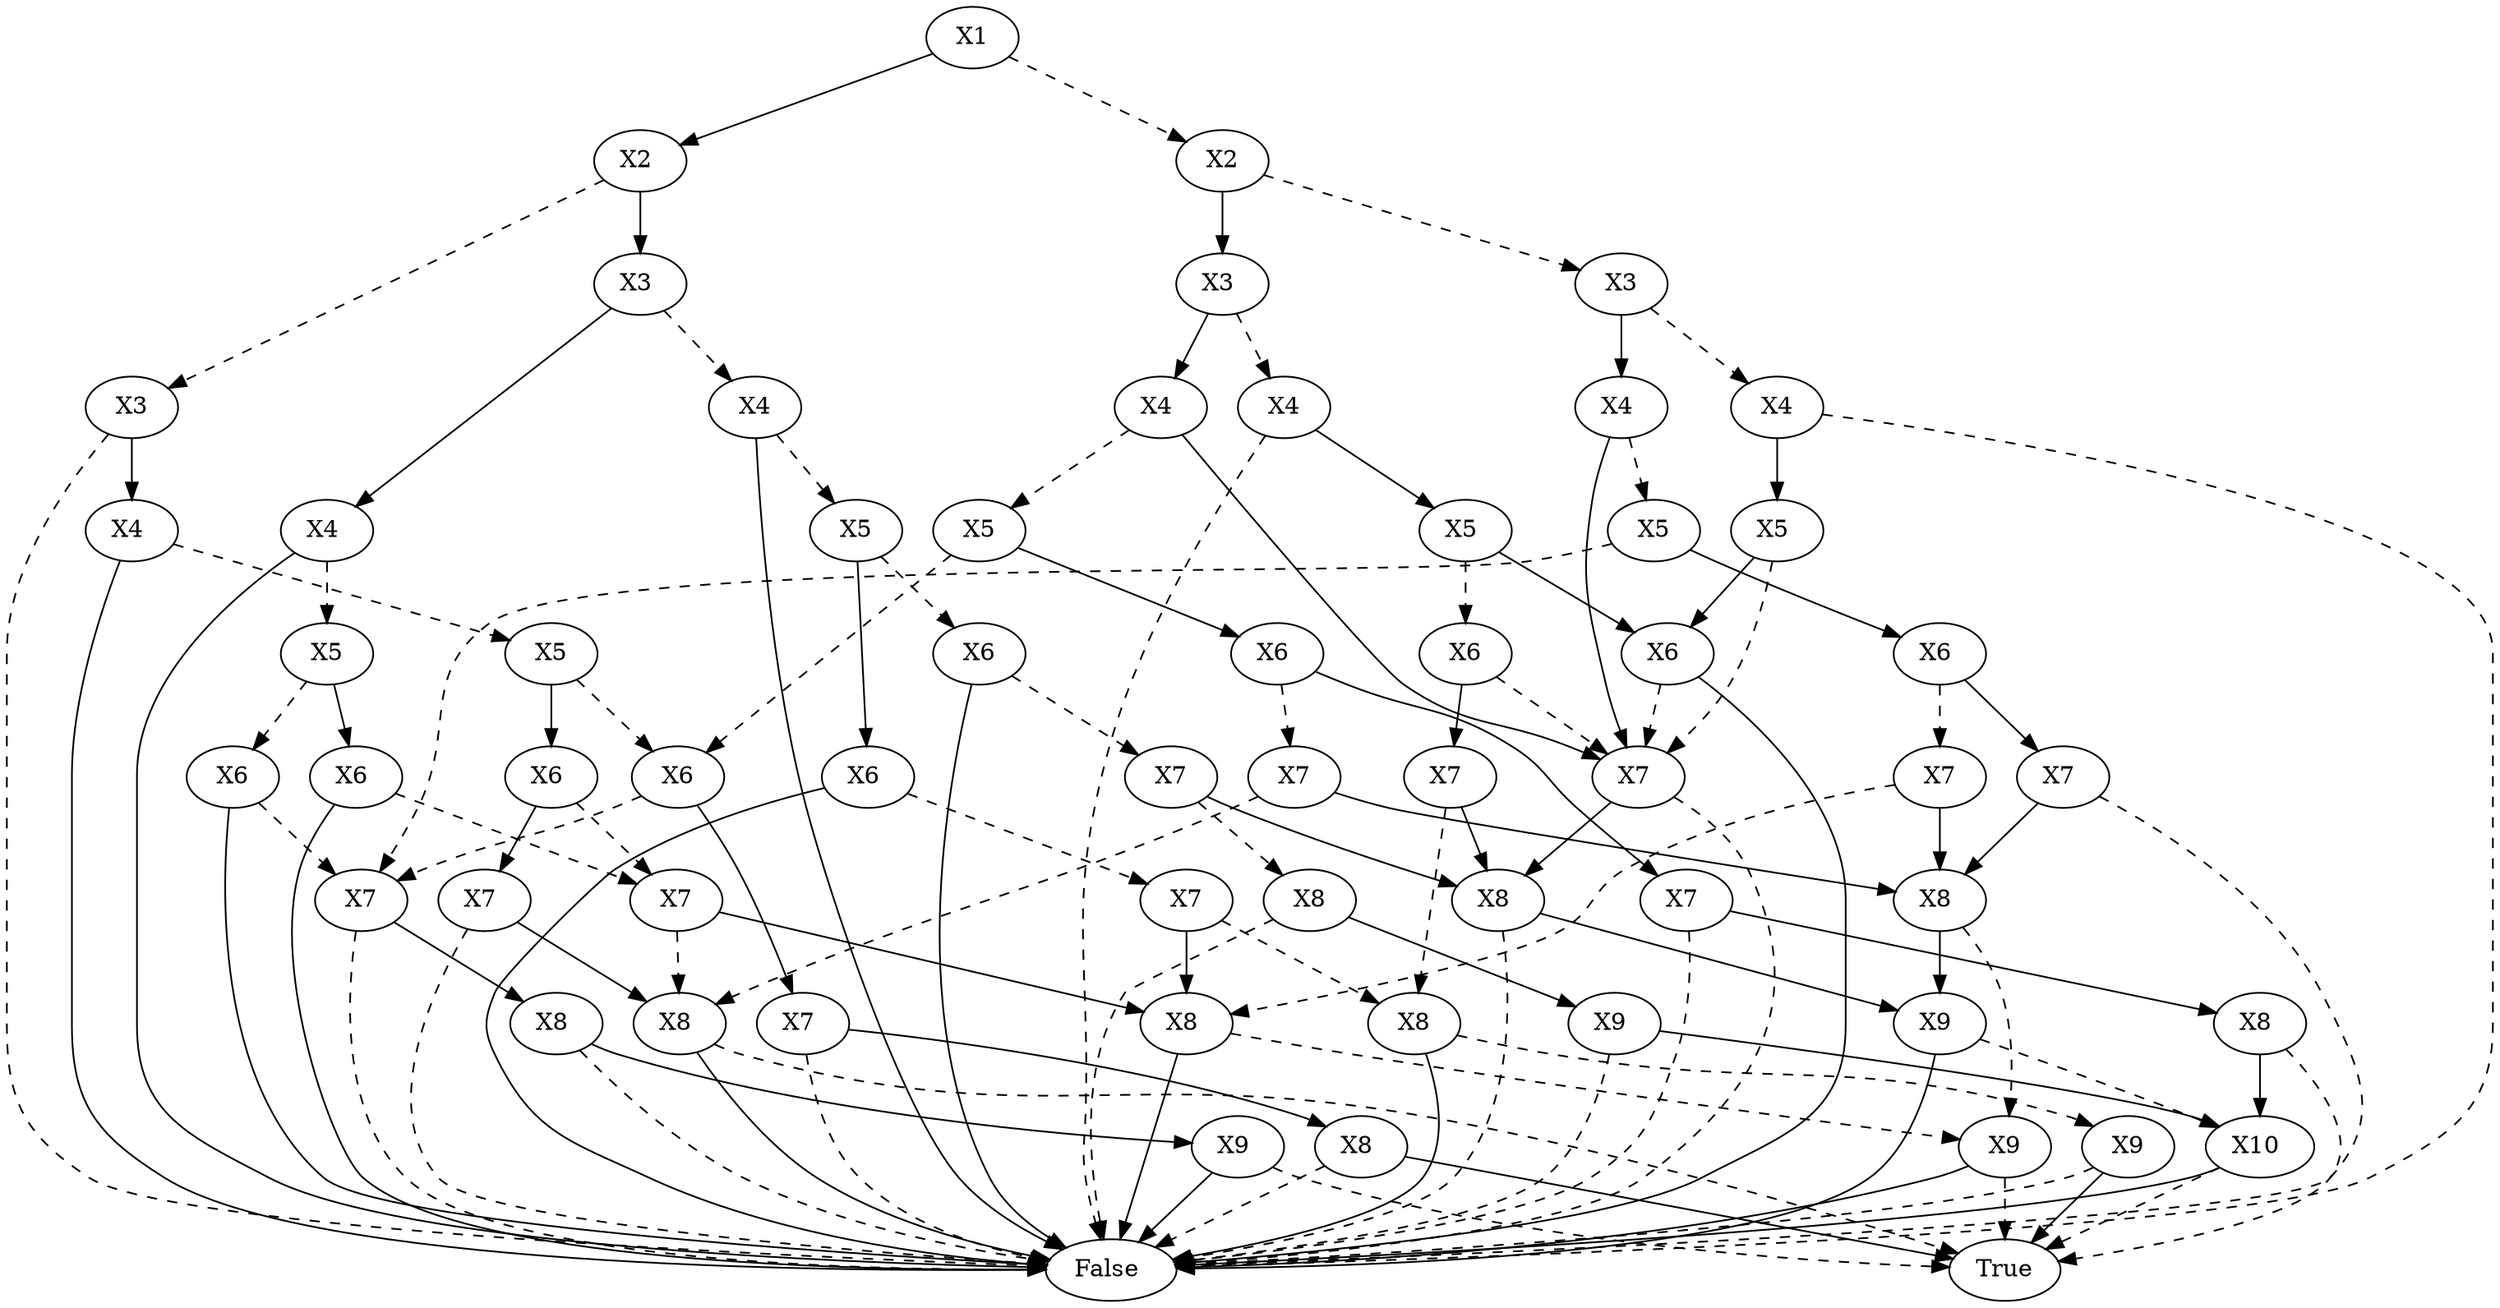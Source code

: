 digraph{2087899377296[label=X1]2087905102896[label="X2"]
2087899377296 -> 2087905102896[style=dashed label="" fontcolor = gray]
2087905087792[label="X3"]
2087905102896 -> 2087905087792[style=dashed label="" fontcolor = gray]
2087905088592[label="X4"]
2087905087792 -> 2087905088592[style=dashed label="" fontcolor = gray]
2087889153520[label="False"]
2087905088592 -> 2087889153520[style=dashed label="" fontcolor = gray]
2087905090352[label="X5 "]
2087905088592 -> 2087905090352 [label="" fontcolor = gray]
2087905090992[label="X7"]
2087905090352 -> 2087905090992[style=dashed label="" fontcolor = gray]
2087889153520[label="False"]
2087905090992 -> 2087889153520[style=dashed label="" fontcolor = gray]
2087905090032[label="X8 "]
2087905090992 -> 2087905090032 [label="" fontcolor = gray]
2087889153520[label="False"]
2087905090032 -> 2087889153520[style=dashed label="" fontcolor = gray]
2087905091472[label="X9 "]
2087905090032 -> 2087905091472 [label="" fontcolor = gray]
2087905092272[label="X10"]
2087905091472 -> 2087905092272[style=dashed label="" fontcolor = gray]
2087889158000[label="True"]
2087905092272 -> 2087889158000[style=dashed label="" fontcolor = gray]
2087889153520[label="False "]
2087905092272 -> 2087889153520 [label="" fontcolor = gray]
2087889153520[label="False "]
2087905091472 -> 2087889153520 [label="" fontcolor = gray]
2087905090832[label="X6 "]
2087905090352 -> 2087905090832 [label="" fontcolor = gray]
2087905090992[label="X7"]
2087905090832 -> 2087905090992[style=dashed label="" fontcolor = gray]
2087889153520[label="False "]
2087905090832 -> 2087889153520 [label="" fontcolor = gray]
2087905088912[label="X4 "]
2087905087792 -> 2087905088912 [label="" fontcolor = gray]
2087905096752[label="X5"]
2087905088912 -> 2087905096752[style=dashed label="" fontcolor = gray]
2087905092112[label="X7"]
2087905096752 -> 2087905092112[style=dashed label="" fontcolor = gray]
2087889153520[label="False"]
2087905092112 -> 2087889153520[style=dashed label="" fontcolor = gray]
2087905098832[label="X8 "]
2087905092112 -> 2087905098832 [label="" fontcolor = gray]
2087889153520[label="False"]
2087905098832 -> 2087889153520[style=dashed label="" fontcolor = gray]
2087905086512[label="X9 "]
2087905098832 -> 2087905086512 [label="" fontcolor = gray]
2087889158000[label="True"]
2087905086512 -> 2087889158000[style=dashed label="" fontcolor = gray]
2087889153520[label="False "]
2087905086512 -> 2087889153520 [label="" fontcolor = gray]
2087905086832[label="X6 "]
2087905096752 -> 2087905086832 [label="" fontcolor = gray]
2087905092752[label="X7"]
2087905086832 -> 2087905092752[style=dashed label="" fontcolor = gray]
2087905091792[label="X8"]
2087905092752 -> 2087905091792[style=dashed label="" fontcolor = gray]
2087905097552[label="X9"]
2087905091792 -> 2087905097552[style=dashed label="" fontcolor = gray]
2087889158000[label="True"]
2087905097552 -> 2087889158000[style=dashed label="" fontcolor = gray]
2087889153520[label="False "]
2087905097552 -> 2087889153520 [label="" fontcolor = gray]
2087889153520[label="False "]
2087905091792 -> 2087889153520 [label="" fontcolor = gray]
2087905092912[label="X8 "]
2087905092752 -> 2087905092912 [label="" fontcolor = gray]
2087905097552[label="X9"]
2087905092912 -> 2087905097552[style=dashed label="" fontcolor = gray]
2087905091472[label="X9 "]
2087905092912 -> 2087905091472 [label="" fontcolor = gray]
2087905093392[label="X7 "]
2087905086832 -> 2087905093392 [label="" fontcolor = gray]
2087889153520[label="False"]
2087905093392 -> 2087889153520[style=dashed label="" fontcolor = gray]
2087905092912[label="X8 "]
2087905093392 -> 2087905092912 [label="" fontcolor = gray]
2087905090992[label="X7 "]
2087905088912 -> 2087905090992 [label="" fontcolor = gray]
2087905083792[label="X3 "]
2087905102896 -> 2087905083792 [label="" fontcolor = gray]
2087905088432[label="X4"]
2087905083792 -> 2087905088432[style=dashed label="" fontcolor = gray]
2087889153520[label="False"]
2087905088432 -> 2087889153520[style=dashed label="" fontcolor = gray]
2087905095312[label="X5 "]
2087905088432 -> 2087905095312 [label="" fontcolor = gray]
2087905095792[label="X6"]
2087905095312 -> 2087905095792[style=dashed label="" fontcolor = gray]
2087905090992[label="X7"]
2087905095792 -> 2087905090992[style=dashed label="" fontcolor = gray]
2087905096272[label="X7 "]
2087905095792 -> 2087905096272 [label="" fontcolor = gray]
2087905095152[label="X8"]
2087905096272 -> 2087905095152[style=dashed label="" fontcolor = gray]
2087905093552[label="X9"]
2087905095152 -> 2087905093552[style=dashed label="" fontcolor = gray]
2087889153520[label="False"]
2087905093552 -> 2087889153520[style=dashed label="" fontcolor = gray]
2087889158000[label="True "]
2087905093552 -> 2087889158000 [label="" fontcolor = gray]
2087889153520[label="False "]
2087905095152 -> 2087889153520 [label="" fontcolor = gray]
2087905090032[label="X8 "]
2087905096272 -> 2087905090032 [label="" fontcolor = gray]
2087905090832[label="X6 "]
2087905095312 -> 2087905090832 [label="" fontcolor = gray]
2087905094032[label="X4 "]
2087905083792 -> 2087905094032 [label="" fontcolor = gray]
2087905098032[label="X5"]
2087905094032 -> 2087905098032[style=dashed label="" fontcolor = gray]
2087905099632[label="X6"]
2087905098032 -> 2087905099632[style=dashed label="" fontcolor = gray]
2087905092112[label="X7"]
2087905099632 -> 2087905092112[style=dashed label="" fontcolor = gray]
2087905038960[label="X7 "]
2087905099632 -> 2087905038960 [label="" fontcolor = gray]
2087889153520[label="False"]
2087905038960 -> 2087889153520[style=dashed label="" fontcolor = gray]
2087905040560[label="X8 "]
2087905038960 -> 2087905040560 [label="" fontcolor = gray]
2087889153520[label="False"]
2087905040560 -> 2087889153520[style=dashed label="" fontcolor = gray]
2087889158000[label="True "]
2087905040560 -> 2087889158000 [label="" fontcolor = gray]
2087905084592[label="X6 "]
2087905098032 -> 2087905084592 [label="" fontcolor = gray]
2087905040240[label="X7"]
2087905084592 -> 2087905040240[style=dashed label="" fontcolor = gray]
2087905035120[label="X8"]
2087905040240 -> 2087905035120[style=dashed label="" fontcolor = gray]
2087889158000[label="True"]
2087905035120 -> 2087889158000[style=dashed label="" fontcolor = gray]
2087889153520[label="False "]
2087905035120 -> 2087889153520 [label="" fontcolor = gray]
2087905092912[label="X8 "]
2087905040240 -> 2087905092912 [label="" fontcolor = gray]
2087905041040[label="X7 "]
2087905084592 -> 2087905041040 [label="" fontcolor = gray]
2087889153520[label="False"]
2087905041040 -> 2087889153520[style=dashed label="" fontcolor = gray]
2087905034480[label="X8 "]
2087905041040 -> 2087905034480 [label="" fontcolor = gray]
2087889158000[label="True"]
2087905034480 -> 2087889158000[style=dashed label="" fontcolor = gray]
2087905092272[label="X10 "]
2087905034480 -> 2087905092272 [label="" fontcolor = gray]
2087905090992[label="X7 "]
2087905094032 -> 2087905090992 [label="" fontcolor = gray]
2087905090672[label="X2 "]
2087899377296 -> 2087905090672 [label="" fontcolor = gray]
2087905083632[label="X3"]
2087905090672 -> 2087905083632[style=dashed label="" fontcolor = gray]
2087889153520[label="False"]
2087905083632 -> 2087889153520[style=dashed label="" fontcolor = gray]
2087905087632[label="X4 "]
2087905083632 -> 2087905087632 [label="" fontcolor = gray]
2087905088752[label="X5"]
2087905087632 -> 2087905088752[style=dashed label="" fontcolor = gray]
2087905099632[label="X6"]
2087905088752 -> 2087905099632[style=dashed label="" fontcolor = gray]
2087905087312[label="X6 "]
2087905088752 -> 2087905087312 [label="" fontcolor = gray]
2087905094352[label="X7"]
2087905087312 -> 2087905094352[style=dashed label="" fontcolor = gray]
2087905035120[label="X8"]
2087905094352 -> 2087905035120[style=dashed label="" fontcolor = gray]
2087905091792[label="X8 "]
2087905094352 -> 2087905091792 [label="" fontcolor = gray]
2087905089872[label="X7 "]
2087905087312 -> 2087905089872 [label="" fontcolor = gray]
2087889153520[label="False"]
2087905089872 -> 2087889153520[style=dashed label="" fontcolor = gray]
2087905035120[label="X8 "]
2087905089872 -> 2087905035120 [label="" fontcolor = gray]
2087889153520[label="False "]
2087905087632 -> 2087889153520 [label="" fontcolor = gray]
2087905089072[label="X3 "]
2087905090672 -> 2087905089072 [label="" fontcolor = gray]
2087905086992[label="X4"]
2087905089072 -> 2087905086992[style=dashed label="" fontcolor = gray]
2087905109776[label="X5"]
2087905086992 -> 2087905109776[style=dashed label="" fontcolor = gray]
2087905109616[label="X6"]
2087905109776 -> 2087905109616[style=dashed label="" fontcolor = gray]
2087905101616[label="X7"]
2087905109616 -> 2087905101616[style=dashed label="" fontcolor = gray]
2087905105616[label="X8"]
2087905101616 -> 2087905105616[style=dashed label="" fontcolor = gray]
2087889153520[label="False"]
2087905105616 -> 2087889153520[style=dashed label="" fontcolor = gray]
2087905102256[label="X9 "]
2087905105616 -> 2087905102256 [label="" fontcolor = gray]
2087889153520[label="False"]
2087905102256 -> 2087889153520[style=dashed label="" fontcolor = gray]
2087905092272[label="X10 "]
2087905102256 -> 2087905092272 [label="" fontcolor = gray]
2087905090032[label="X8 "]
2087905101616 -> 2087905090032 [label="" fontcolor = gray]
2087889153520[label="False "]
2087905109616 -> 2087889153520 [label="" fontcolor = gray]
2087905106896[label="X6 "]
2087905109776 -> 2087905106896 [label="" fontcolor = gray]
2087905104656[label="X7"]
2087905106896 -> 2087905104656[style=dashed label="" fontcolor = gray]
2087905095152[label="X8"]
2087905104656 -> 2087905095152[style=dashed label="" fontcolor = gray]
2087905091792[label="X8 "]
2087905104656 -> 2087905091792 [label="" fontcolor = gray]
2087889153520[label="False "]
2087905106896 -> 2087889153520 [label="" fontcolor = gray]
2087889153520[label="False "]
2087905086992 -> 2087889153520 [label="" fontcolor = gray]
2087905101296[label="X4 "]
2087905089072 -> 2087905101296 [label="" fontcolor = gray]
2087905110576[label="X5"]
2087905101296 -> 2087905110576[style=dashed label="" fontcolor = gray]
2087905104176[label="X6"]
2087905110576 -> 2087905104176[style=dashed label="" fontcolor = gray]
2087905092112[label="X7"]
2087905104176 -> 2087905092112[style=dashed label="" fontcolor = gray]
2087889153520[label="False "]
2087905104176 -> 2087889153520 [label="" fontcolor = gray]
2087905100816[label="X6 "]
2087905110576 -> 2087905100816 [label="" fontcolor = gray]
2087905094352[label="X7"]
2087905100816 -> 2087905094352[style=dashed label="" fontcolor = gray]
2087889153520[label="False "]
2087905100816 -> 2087889153520 [label="" fontcolor = gray]
2087889153520[label="False "]
2087905101296 -> 2087889153520 [label="" fontcolor = gray]
}